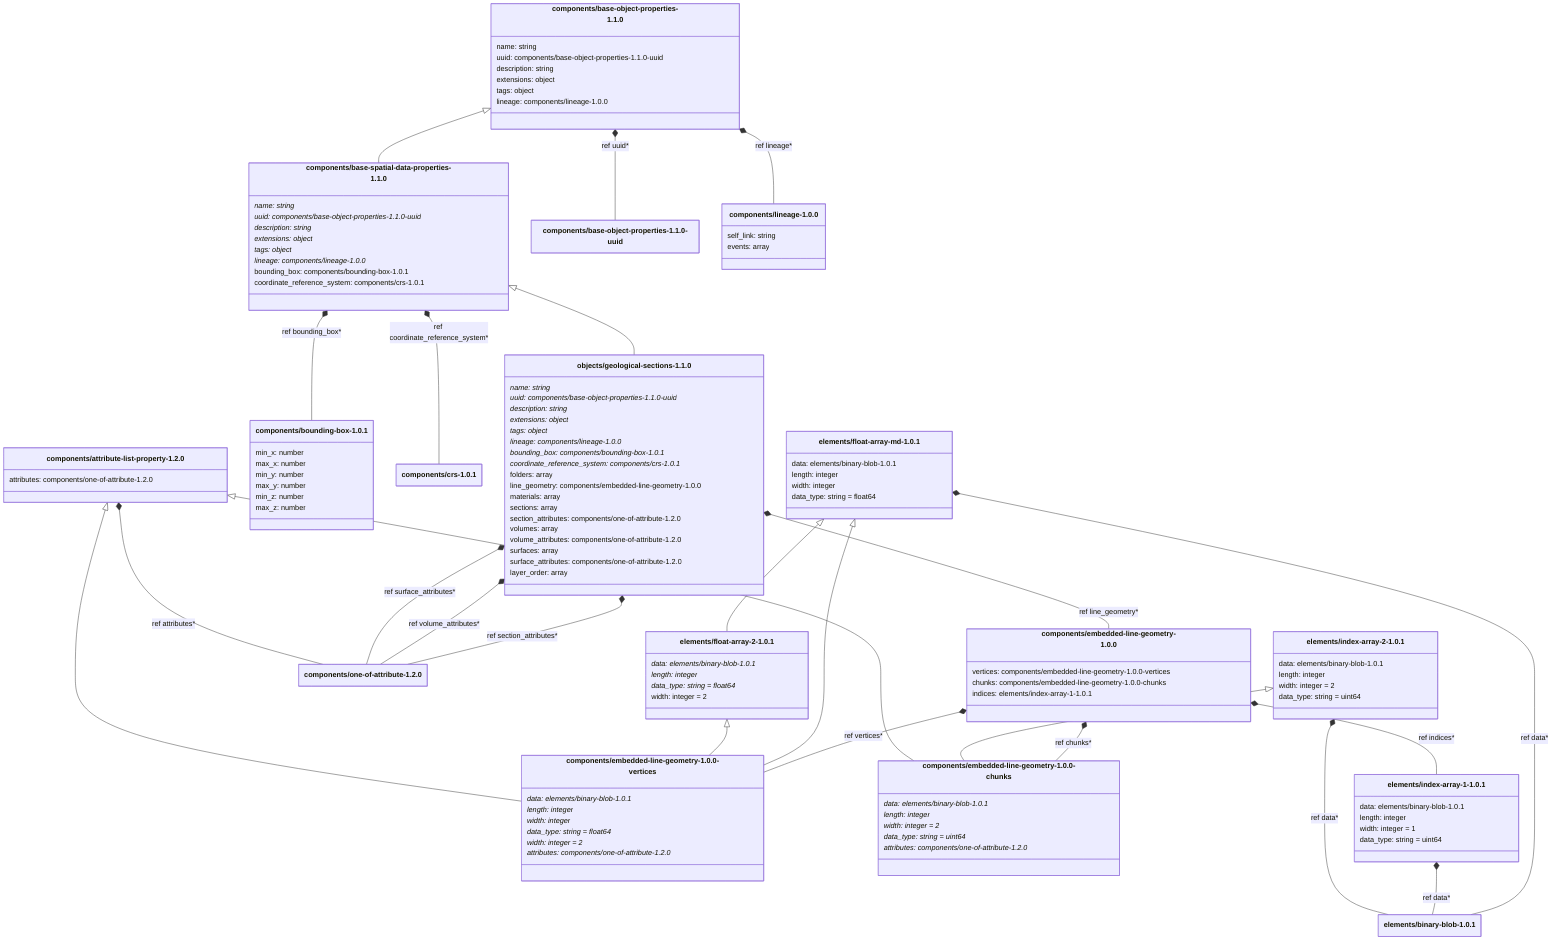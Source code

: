 ---
config:
    class:
        hideEmptyMembersBox: true
---

classDiagram
    class `components/base-object-properties-1.1.0`:::schemaComponent {
        name: string
        uuid: components/base-object-properties-1.1.0-uuid
        description: string
        extensions: object
        tags: object
        lineage: components/lineage-1.0.0
    }
    class `components/base-spatial-data-properties-1.1.0`:::schemaComponent {
        name: string*
        uuid: components/base-object-properties-1.1.0-uuid*
        description: string*
        extensions: object*
        tags: object*
        lineage: components/lineage-1.0.0*
        bounding_box: components/bounding-box-1.0.1
        coordinate_reference_system: components/crs-1.0.1
    }
    `components/base-object-properties-1.1.0` <|-- `components/base-spatial-data-properties-1.1.0`
    class `objects/geological-sections-1.1.0`:::schemaObject {
        name: string*
        uuid: components/base-object-properties-1.1.0-uuid*
        description: string*
        extensions: object*
        tags: object*
        lineage: components/lineage-1.0.0*
        bounding_box: components/bounding-box-1.0.1*
        coordinate_reference_system: components/crs-1.0.1*
        folders: array
        line_geometry: components/embedded-line-geometry-1.0.0
        materials: array
        sections: array
        section_attributes: components/one-of-attribute-1.2.0
        volumes: array
        volume_attributes: components/one-of-attribute-1.2.0
        surfaces: array
        surface_attributes: components/one-of-attribute-1.2.0
        layer_order: array
    }
    `components/base-spatial-data-properties-1.1.0` <|-- `objects/geological-sections-1.1.0`
    `components/base-object-properties-1.1.0` *-- `components/base-object-properties-1.1.0-uuid` : ref uuid*
    `components/base-object-properties-1.1.0` *-- `components/lineage-1.0.0` : ref lineage*
    `components/base-spatial-data-properties-1.1.0` *-- `components/bounding-box-1.0.1` : ref bounding_box*
    `components/base-spatial-data-properties-1.1.0` *-- `components/crs-1.0.1` : ref coordinate_reference_system*
    `objects/geological-sections-1.1.0` *-- `components/embedded-line-geometry-1.0.0` : ref line_geometry*
    `objects/geological-sections-1.1.0` *-- `components/one-of-attribute-1.2.0` : ref section_attributes*
    `objects/geological-sections-1.1.0` *-- `components/one-of-attribute-1.2.0` : ref volume_attributes*
    `objects/geological-sections-1.1.0` *-- `components/one-of-attribute-1.2.0` : ref surface_attributes*
    class `components/base-object-properties-1.1.0-uuid`:::schemaImplicit {
    }
    class `components/lineage-1.0.0`:::schemaComponent {
        self_link: string
        events: array
    }
    class `components/embedded-line-geometry-1.0.0`:::schemaComponent {
        vertices: components/embedded-line-geometry-1.0.0-vertices
        chunks: components/embedded-line-geometry-1.0.0-chunks
        indices: elements/index-array-1-1.0.1
    }
    `components/embedded-line-geometry-1.0.0` *-- `components/embedded-line-geometry-1.0.0-vertices` : ref vertices*
    `components/embedded-line-geometry-1.0.0` *-- `components/embedded-line-geometry-1.0.0-chunks` : ref chunks*
    `components/embedded-line-geometry-1.0.0` *-- `elements/index-array-1-1.0.1` : ref indices*
    class `elements/float-array-md-1.0.1`:::schemaElement {
        data: elements/binary-blob-1.0.1
        length: integer
        width: integer
        data_type: string = float64
    }
    class `elements/float-array-2-1.0.1`:::schemaElement {
        data: elements/binary-blob-1.0.1*
        length: integer*
        data_type: string = float64*
        width: integer = 2
    }
    `elements/float-array-md-1.0.1` <|-- `elements/float-array-2-1.0.1`
    class `components/attribute-list-property-1.2.0`:::schemaComponent {
        attributes: components/one-of-attribute-1.2.0
    }
    class `components/embedded-line-geometry-1.0.0-vertices`:::schemaImplicit {
        data: elements/binary-blob-1.0.1*
        length: integer*
        width: integer*
        data_type: string = float64*
        width: integer = 2*
        attributes: components/one-of-attribute-1.2.0*
    }
    `elements/float-array-md-1.0.1` <|-- `components/embedded-line-geometry-1.0.0-vertices`
    `elements/float-array-2-1.0.1` <|-- `components/embedded-line-geometry-1.0.0-vertices`
    `components/attribute-list-property-1.2.0` <|-- `components/embedded-line-geometry-1.0.0-vertices`
    `elements/float-array-md-1.0.1` *-- `elements/binary-blob-1.0.1` : ref data*
    `components/attribute-list-property-1.2.0` *-- `components/one-of-attribute-1.2.0` : ref attributes*
    class `components/one-of-attribute-1.2.0`:::schemaComponent {
    }
    class `elements/binary-blob-1.0.1`:::schemaElement {
    }
    class `elements/index-array-1-1.0.1`:::schemaElement {
        data: elements/binary-blob-1.0.1
        length: integer
        width: integer = 1
        data_type: string = uint64
    }
    `elements/index-array-1-1.0.1` *-- `elements/binary-blob-1.0.1` : ref data*
    class `elements/index-array-2-1.0.1`:::schemaElement {
        data: elements/binary-blob-1.0.1
        length: integer
        width: integer = 2
        data_type: string = uint64
    }
    class `components/embedded-line-geometry-1.0.0-chunks`:::schemaImplicit {
        data: elements/binary-blob-1.0.1*
        length: integer*
        width: integer = 2*
        data_type: string = uint64*
        attributes: components/one-of-attribute-1.2.0*
    }
    `elements/index-array-2-1.0.1` <|-- `components/embedded-line-geometry-1.0.0-chunks`
    `components/attribute-list-property-1.2.0` <|-- `components/embedded-line-geometry-1.0.0-chunks`
    `elements/index-array-2-1.0.1` *-- `elements/binary-blob-1.0.1` : ref data*
    class `components/bounding-box-1.0.1`:::schemaComponent {
        min_x: number
        max_x: number
        min_y: number
        max_y: number
        min_z: number
        max_z: number
    }
    class `components/crs-1.0.1`:::schemaComponent {
    }